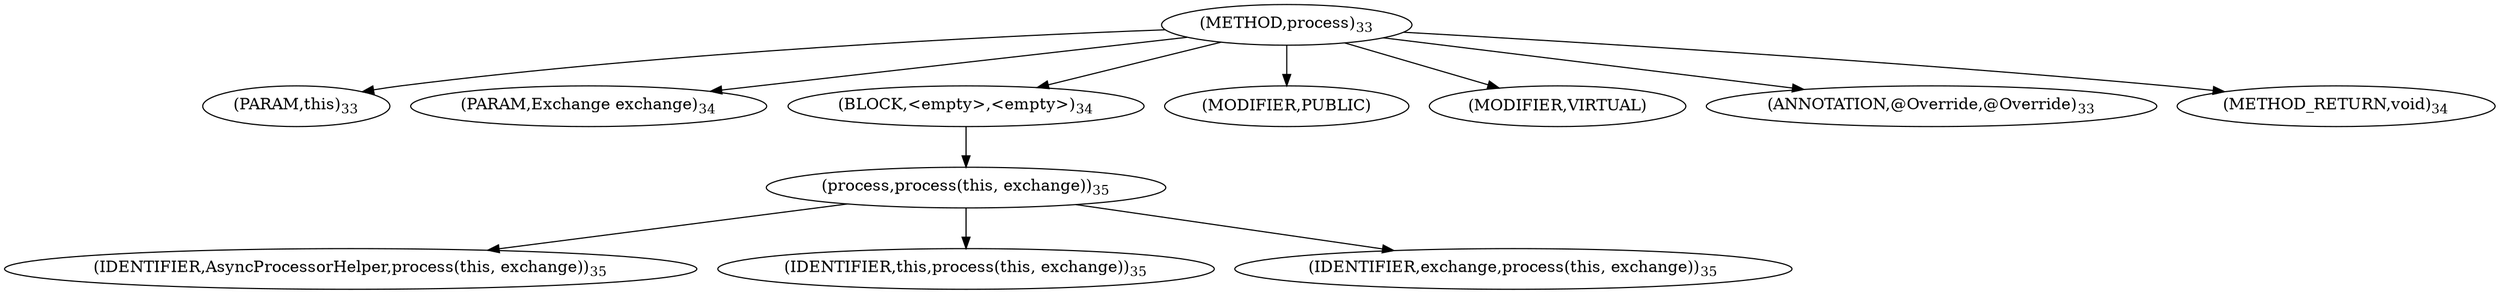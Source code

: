 digraph "process" {  
"24" [label = <(METHOD,process)<SUB>33</SUB>> ]
"4" [label = <(PARAM,this)<SUB>33</SUB>> ]
"25" [label = <(PARAM,Exchange exchange)<SUB>34</SUB>> ]
"26" [label = <(BLOCK,&lt;empty&gt;,&lt;empty&gt;)<SUB>34</SUB>> ]
"27" [label = <(process,process(this, exchange))<SUB>35</SUB>> ]
"28" [label = <(IDENTIFIER,AsyncProcessorHelper,process(this, exchange))<SUB>35</SUB>> ]
"3" [label = <(IDENTIFIER,this,process(this, exchange))<SUB>35</SUB>> ]
"29" [label = <(IDENTIFIER,exchange,process(this, exchange))<SUB>35</SUB>> ]
"30" [label = <(MODIFIER,PUBLIC)> ]
"31" [label = <(MODIFIER,VIRTUAL)> ]
"32" [label = <(ANNOTATION,@Override,@Override)<SUB>33</SUB>> ]
"33" [label = <(METHOD_RETURN,void)<SUB>34</SUB>> ]
  "24" -> "4" 
  "24" -> "25" 
  "24" -> "26" 
  "24" -> "30" 
  "24" -> "31" 
  "24" -> "32" 
  "24" -> "33" 
  "26" -> "27" 
  "27" -> "28" 
  "27" -> "3" 
  "27" -> "29" 
}
